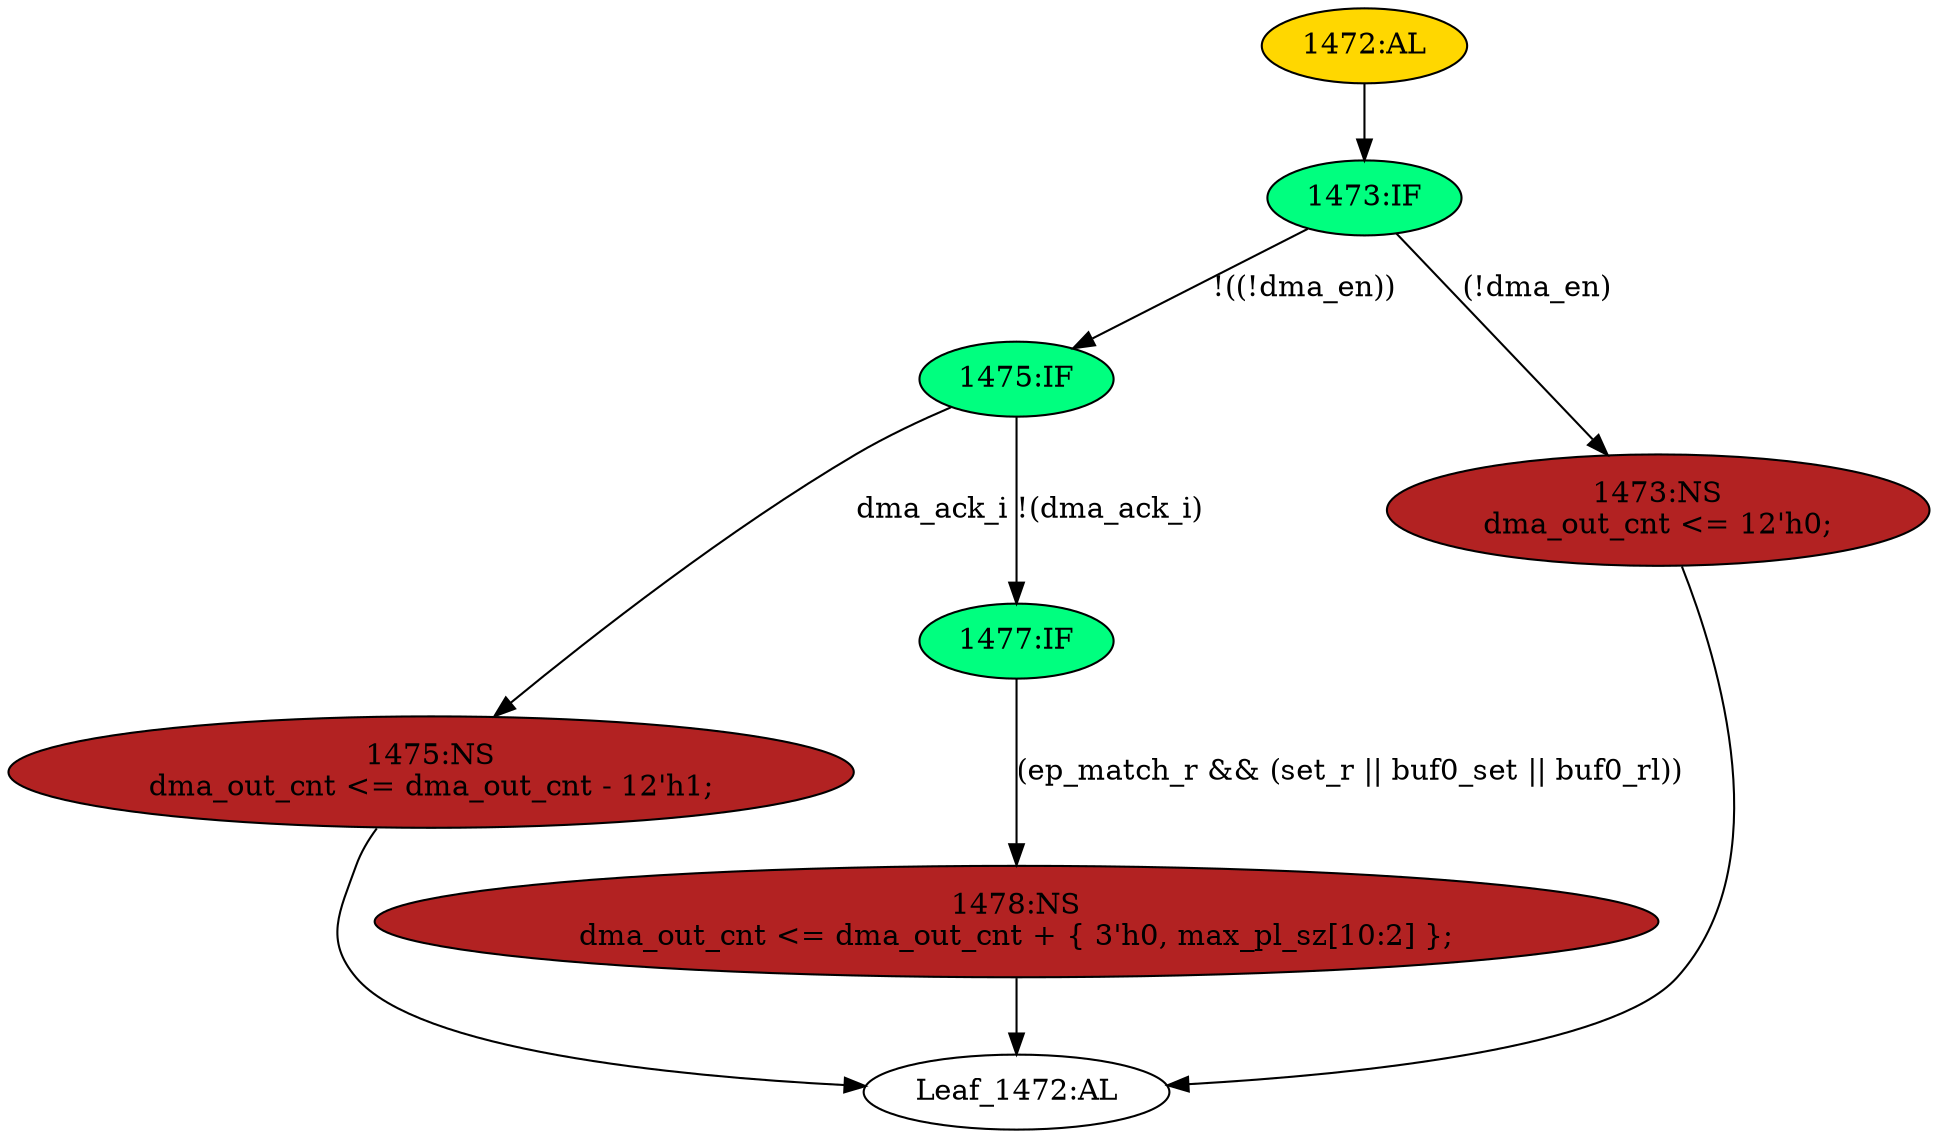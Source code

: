 strict digraph "" {
	node [label="\N"];
	"1475:IF"	 [ast="<pyverilog.vparser.ast.IfStatement object at 0x7f0a38ecfd90>",
		fillcolor=springgreen,
		label="1475:IF",
		statements="[]",
		style=filled,
		typ=IfStatement];
	"1475:NS"	 [ast="<pyverilog.vparser.ast.NonblockingSubstitution object at 0x7f0a38da5190>",
		fillcolor=firebrick,
		label="1475:NS
dma_out_cnt <= dma_out_cnt - 12'h1;",
		statements="[<pyverilog.vparser.ast.NonblockingSubstitution object at 0x7f0a38da5190>]",
		style=filled,
		typ=NonblockingSubstitution];
	"1475:IF" -> "1475:NS"	 [cond="['dma_ack_i']",
		label=dma_ack_i,
		lineno=1475];
	"1477:IF"	 [ast="<pyverilog.vparser.ast.IfStatement object at 0x7f0a38ecf950>",
		fillcolor=springgreen,
		label="1477:IF",
		statements="[]",
		style=filled,
		typ=IfStatement];
	"1475:IF" -> "1477:IF"	 [cond="['dma_ack_i']",
		label="!(dma_ack_i)",
		lineno=1475];
	"Leaf_1472:AL"	 [def_var="['dma_out_cnt']",
		label="Leaf_1472:AL"];
	"1475:NS" -> "Leaf_1472:AL"	 [cond="[]",
		lineno=None];
	"1478:NS"	 [ast="<pyverilog.vparser.ast.NonblockingSubstitution object at 0x7f0a38ecfc90>",
		fillcolor=firebrick,
		label="1478:NS
dma_out_cnt <= dma_out_cnt + { 3'h0, max_pl_sz[10:2] };",
		statements="[<pyverilog.vparser.ast.NonblockingSubstitution object at 0x7f0a38ecfc90>]",
		style=filled,
		typ=NonblockingSubstitution];
	"1477:IF" -> "1478:NS"	 [cond="['ep_match_r', 'set_r', 'buf0_set', 'buf0_rl']",
		label="(ep_match_r && (set_r || buf0_set || buf0_rl))",
		lineno=1477];
	"1472:AL"	 [ast="<pyverilog.vparser.ast.Always object at 0x7f0a38da5550>",
		clk_sens=True,
		fillcolor=gold,
		label="1472:AL",
		sens="['clk']",
		statements="[]",
		style=filled,
		typ=Always,
		use_var="['buf0_set', 'dma_ack_i', 'dma_en', 'buf0_rl', 'set_r', 'ep_match_r', 'dma_out_cnt', 'max_pl_sz']"];
	"1473:IF"	 [ast="<pyverilog.vparser.ast.IfStatement object at 0x7f0a38da5650>",
		fillcolor=springgreen,
		label="1473:IF",
		statements="[]",
		style=filled,
		typ=IfStatement];
	"1472:AL" -> "1473:IF"	 [cond="[]",
		lineno=None];
	"1473:IF" -> "1475:IF"	 [cond="['dma_en']",
		label="!((!dma_en))",
		lineno=1473];
	"1473:NS"	 [ast="<pyverilog.vparser.ast.NonblockingSubstitution object at 0x7f0a38da53d0>",
		fillcolor=firebrick,
		label="1473:NS
dma_out_cnt <= 12'h0;",
		statements="[<pyverilog.vparser.ast.NonblockingSubstitution object at 0x7f0a38da53d0>]",
		style=filled,
		typ=NonblockingSubstitution];
	"1473:IF" -> "1473:NS"	 [cond="['dma_en']",
		label="(!dma_en)",
		lineno=1473];
	"1473:NS" -> "Leaf_1472:AL"	 [cond="[]",
		lineno=None];
	"1478:NS" -> "Leaf_1472:AL"	 [cond="[]",
		lineno=None];
}
